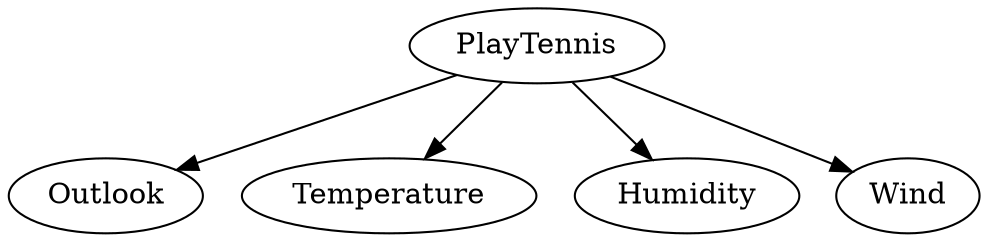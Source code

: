 digraph tennis_naive_bayes {
    PlayTennis -> Outlook
    PlayTennis -> Temperature
    PlayTennis -> Humidity
    PlayTennis -> Wind
}
